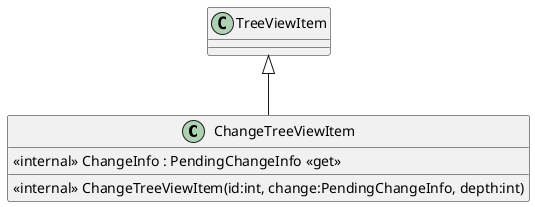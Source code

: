 @startuml
class ChangeTreeViewItem {
    <<internal>> ChangeInfo : PendingChangeInfo <<get>>
    <<internal>> ChangeTreeViewItem(id:int, change:PendingChangeInfo, depth:int)
}
TreeViewItem <|-- ChangeTreeViewItem
@enduml
